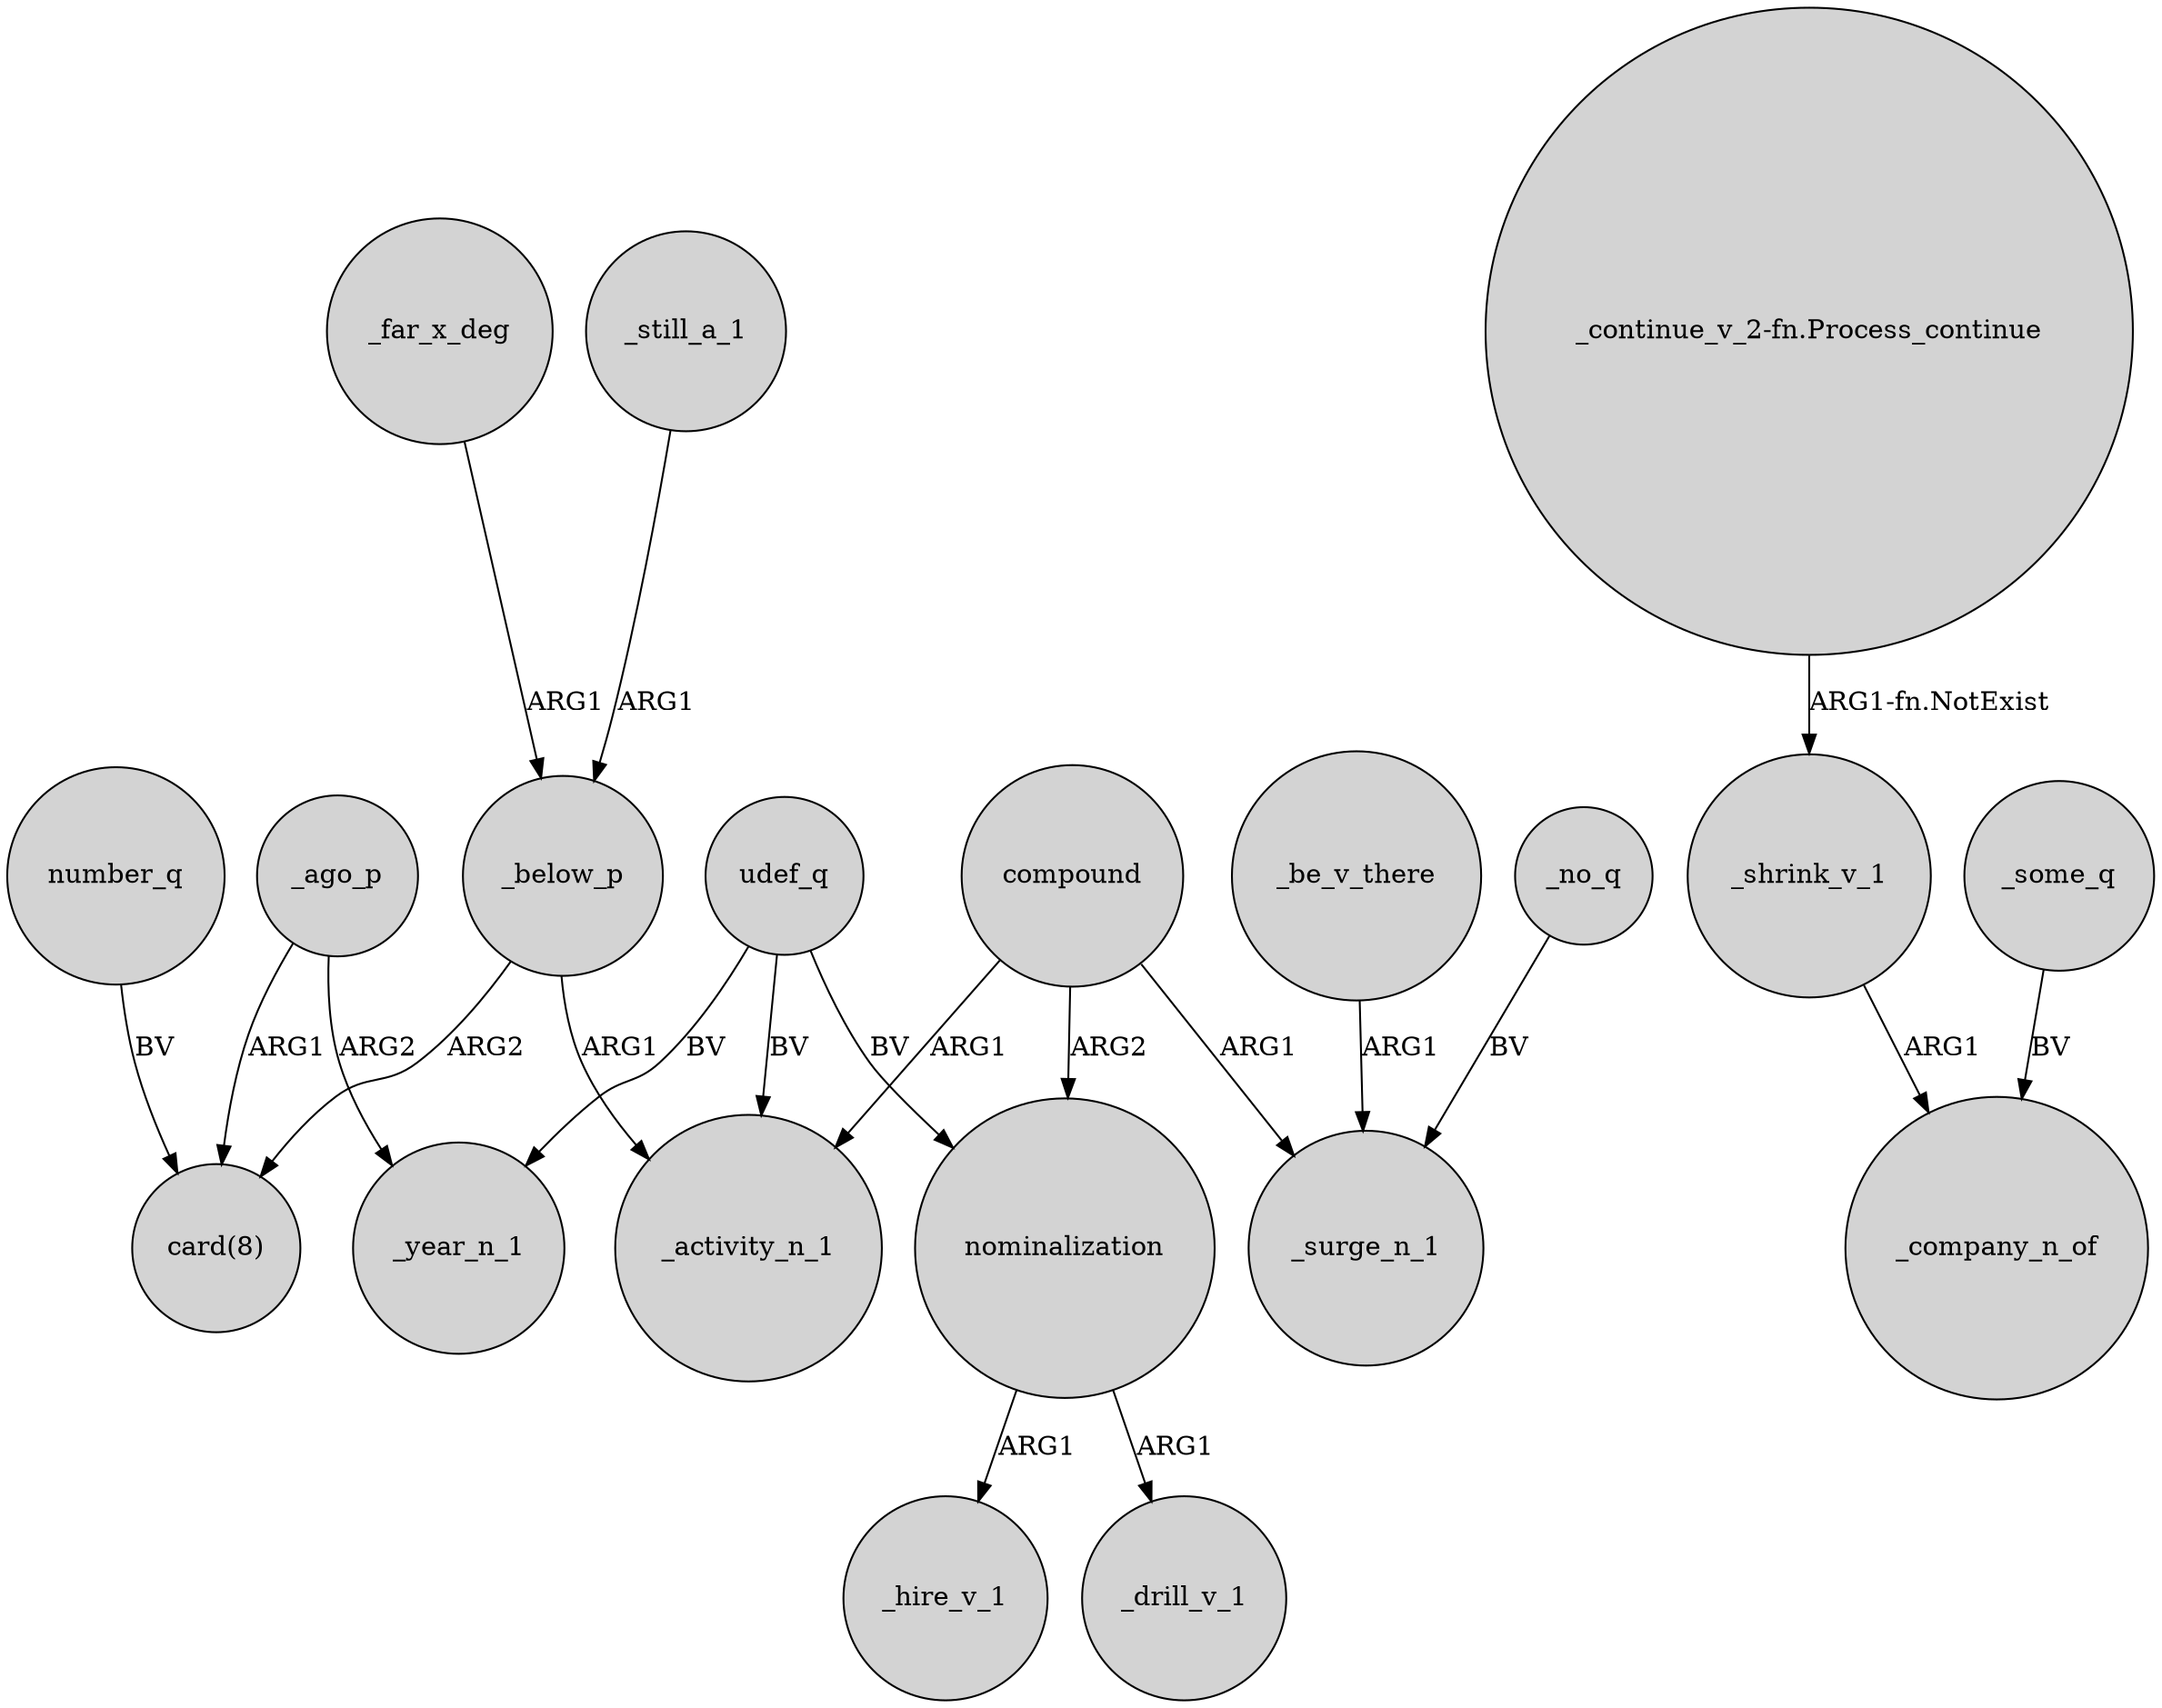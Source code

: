 digraph {
	node [shape=circle style=filled]
	_far_x_deg -> _below_p [label=ARG1]
	_below_p -> "card(8)" [label=ARG2]
	udef_q -> _activity_n_1 [label=BV]
	nominalization -> _hire_v_1 [label=ARG1]
	"_continue_v_2-fn.Process_continue" -> _shrink_v_1 [label="ARG1-fn.NotExist"]
	nominalization -> _drill_v_1 [label=ARG1]
	compound -> nominalization [label=ARG2]
	_still_a_1 -> _below_p [label=ARG1]
	_be_v_there -> _surge_n_1 [label=ARG1]
	_shrink_v_1 -> _company_n_of [label=ARG1]
	_ago_p -> _year_n_1 [label=ARG2]
	compound -> _activity_n_1 [label=ARG1]
	number_q -> "card(8)" [label=BV]
	udef_q -> nominalization [label=BV]
	_no_q -> _surge_n_1 [label=BV]
	compound -> _surge_n_1 [label=ARG1]
	udef_q -> _year_n_1 [label=BV]
	_ago_p -> "card(8)" [label=ARG1]
	_some_q -> _company_n_of [label=BV]
	_below_p -> _activity_n_1 [label=ARG1]
}
